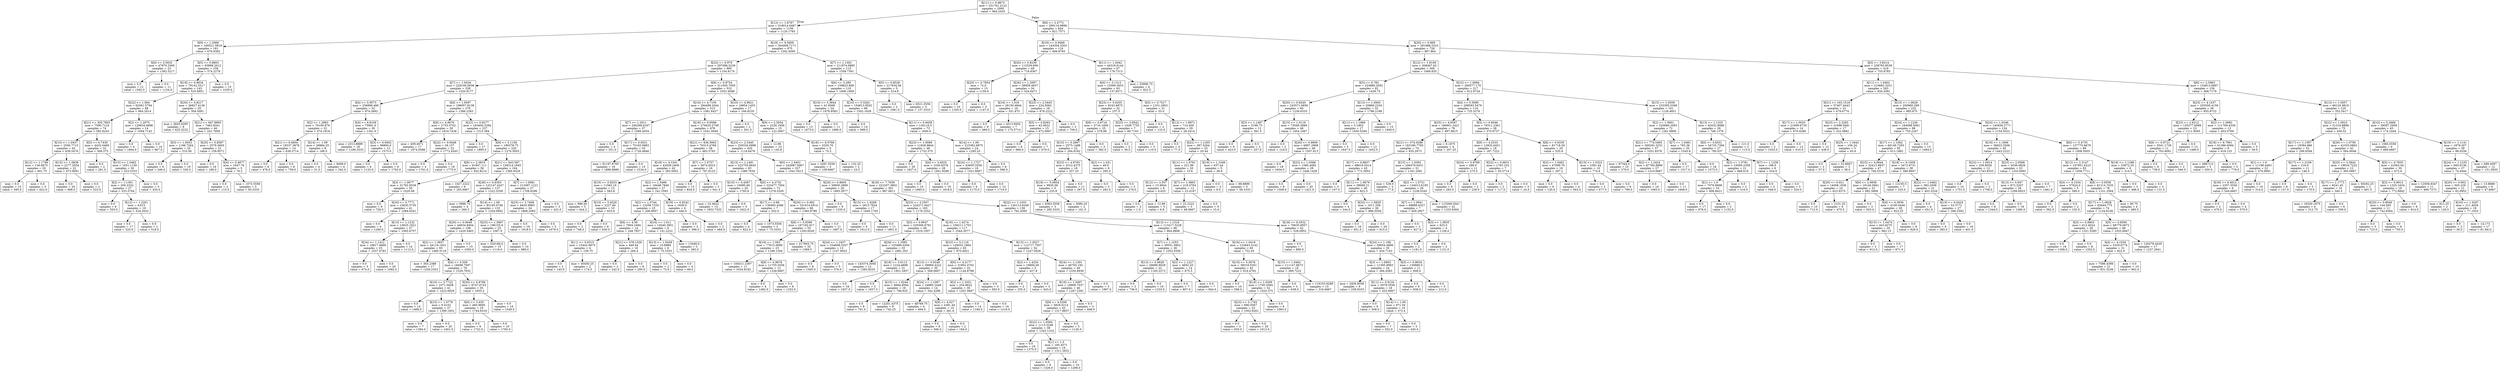 digraph Tree {
node [shape=box] ;
0 [label="X[11] <= 0.9873\nmse = 331761.2122\nsamples = 2000\nvalue = 994.2435"] ;
1 [label="X[12] <= 1.8787\nmse = 318014.0467\nsamples = 1156\nvalue = 1120.1765"] ;
0 -> 1 [labeldistance=2.5, labelangle=45, headlabel="True"] ;
2 [label="X[9] <= 1.3068\nmse = 160521.5819\nsamples = 181\nvalue = 676.9392"] ;
1 -> 2 ;
3 [label="X[0] <= 5.5932\nmse = 47870.3365\nsamples = 23\nvalue = 1382.5217"] ;
2 -> 3 ;
4 [label="mse = 0.0\nsamples = 12\nvalue = 1592.0"] ;
3 -> 4 ;
5 [label="mse = 0.0\nsamples = 11\nvalue = 1154.0"] ;
3 -> 5 ;
6 [label="X[5] <= 0.8803\nmse = 93899.2012\nsamples = 158\nvalue = 574.2278"] ;
2 -> 6 ;
7 [label="X[19] <= 0.9834\nmse = 79142.3317\nsamples = 143\nvalue = 525.8951"] ;
6 -> 7 ;
8 [label="X[22] <= 1.064\nmse = 62061.5794\nsamples = 88\nvalue = 664.2614"] ;
7 -> 8 ;
9 [label="X[21] <= 305.7803\nmse = 7590.7124\nsamples = 74\nvalue = 582.8243"] ;
8 -> 9 ;
10 [label="X[15] <= 1.0437\nmse = 2556.7715\nsamples = 42\nvalue = 639.5476"] ;
9 -> 10 ;
11 [label="X[12] <= 1.1796\nmse = 136.6875\nsamples = 20\nvalue = 601.75"] ;
10 -> 11 ;
12 [label="mse = 0.0\nsamples = 15\nvalue = 595.0"] ;
11 -> 12 ;
13 [label="mse = 0.0\nsamples = 5\nvalue = 622.0"] ;
11 -> 13 ;
14 [label="X[15] <= 1.0838\nmse = 2277.3554\nsamples = 22\nvalue = 673.9091"] ;
10 -> 14 ;
15 [label="mse = 0.0\nsamples = 20\nvalue = 689.0"] ;
14 -> 15 ;
16 [label="mse = 0.0\nsamples = 2\nvalue = 523.0"] ;
14 -> 16 ;
17 [label="X[5] <= 0.7439\nmse = 4432.0469\nsamples = 32\nvalue = 508.375"] ;
9 -> 17 ;
18 [label="mse = 0.0\nsamples = 2\nvalue = 281.0"] ;
17 -> 18 ;
19 [label="X[15] <= 1.0482\nmse = 1051.1156\nsamples = 30\nvalue = 523.5333"] ;
17 -> 19 ;
20 [label="X[2] <= 1.1361\nmse = 200.2332\nsamples = 27\nvalue = 533.3704"] ;
19 -> 20 ;
21 [label="mse = 0.0\nsamples = 8\nvalue = 555.0"] ;
20 -> 21 ;
22 [label="X[12] <= 1.2261\nmse = 4.615\nsamples = 19\nvalue = 524.2632"] ;
20 -> 22 ;
23 [label="mse = 0.0\nsamples = 17\nvalue = 525.0"] ;
22 -> 23 ;
24 [label="mse = 0.0\nsamples = 2\nvalue = 518.0"] ;
22 -> 24 ;
25 [label="mse = 0.0\nsamples = 3\nvalue = 435.0"] ;
19 -> 25 ;
26 [label="X[2] <= 1.2075\nmse = 129634.4898\nsamples = 14\nvalue = 1094.7143"] ;
8 -> 26 ;
27 [label="mse = 0.0\nsamples = 4\nvalue = 1664.0"] ;
26 -> 27 ;
28 [label="mse = 0.0\nsamples = 10\nvalue = 867.0"] ;
26 -> 28 ;
29 [label="X[20] <= 0.8217\nmse = 26827.4136\nsamples = 55\nvalue = 304.5091"] ;
7 -> 29 ;
30 [label="mse = 2820.8395\nsamples = 9\nvalue = 625.2222"] ;
29 -> 30 ;
31 [label="X[21] <= 647.8895\nmse = 7462.8341\nsamples = 46\nvalue = 241.7609"] ;
29 -> 31 ;
32 [label="X[3] <= 1.0053\nmse = 1196.7264\nsamples = 25\nvalue = 310.56"] ;
31 -> 32 ;
33 [label="mse = 0.0\nsamples = 6\nvalue = 249.0"] ;
32 -> 33 ;
34 [label="mse = 0.0\nsamples = 19\nvalue = 330.0"] ;
32 -> 34 ;
35 [label="X[20] <= 0.8587\nmse = 2579.3605\nsamples = 21\nvalue = 159.8571"] ;
31 -> 35 ;
36 [label="mse = 0.0\nsamples = 16\nvalue = 186.0"] ;
35 -> 36 ;
37 [label="X[4] <= 5.4877\nmse = 1647.76\nsamples = 5\nvalue = 76.2"] ;
35 -> 37 ;
38 [label="mse = 0.0\nsamples = 2\nvalue = 115.0"] ;
37 -> 38 ;
39 [label="mse = 1073.5556\nsamples = 3\nvalue = 50.3333"] ;
37 -> 39 ;
40 [label="mse = 0.0\nsamples = 15\nvalue = 1035.0"] ;
6 -> 40 ;
41 [label="X[18] <= 9.5609\nmse = 304009.7171\nsamples = 975\nvalue = 1202.4595"] ;
1 -> 41 ;
42 [label="X[22] <= 0.979\nmse = 297086.5236\nsamples = 860\nvalue = 1154.8174"] ;
41 -> 42 ;
43 [label="X[7] <= 1.0434\nmse = 229100.0938\nsamples = 328\nvalue = 1320.9177"] ;
42 -> 43 ;
44 [label="X[4] <= 5.9573\nmse = 256896.466\nsamples = 52\nvalue = 974.2692"] ;
43 -> 44 ;
45 [label="X[2] <= 1.2883\nmse = 70100.876\nsamples = 22\nvalue = 474.1818"] ;
44 -> 45 ;
46 [label="X[21] <= 8.4604\nmse = 19337.3878\nsamples = 14\nvalue = 638.5714"] ;
45 -> 46 ;
47 [label="mse = 0.0\nsamples = 6\nvalue = 478.0"] ;
46 -> 47 ;
48 [label="mse = 0.0\nsamples = 8\nvalue = 759.0"] ;
46 -> 48 ;
49 [label="X[14] <= 1.09\nmse = 28884.25\nsamples = 8\nvalue = 186.5"] ;
45 -> 49 ;
50 [label="mse = 0.0\nsamples = 4\nvalue = 31.0"] ;
49 -> 50 ;
51 [label="mse = 9408.0\nsamples = 4\nvalue = 342.0"] ;
49 -> 51 ;
52 [label="X[4] <= 6.8106\nmse = 75991.0\nsamples = 30\nvalue = 1341.0"] ;
44 -> 52 ;
53 [label="mse = 2313.8889\nsamples = 18\nvalue = 1186.3333"] ;
52 -> 53 ;
54 [label="X[3] <= 0.9402\nmse = 96800.0\nsamples = 12\nvalue = 1573.0"] ;
52 -> 54 ;
55 [label="mse = 0.0\nsamples = 4\nvalue = 1133.0"] ;
54 -> 55 ;
56 [label="mse = 0.0\nsamples = 8\nvalue = 1793.0"] ;
54 -> 56 ;
57 [label="X[6] <= 1.9597\nmse = 196957.8138\nsamples = 276\nvalue = 1386.2283"] ;
43 -> 57 ;
58 [label="X[9] <= 4.9676\nmse = 2733.3702\nsamples = 39\nvalue = 1816.7436"] ;
57 -> 58 ;
59 [label="mse = 409.4671\nsamples = 17\nvalue = 1874.0588"] ;
58 -> 59 ;
60 [label="X[22] <= 0.9448\nmse = 29.157\nsamples = 22\nvalue = 1772.4545"] ;
58 -> 60 ;
61 [label="mse = 0.0\nsamples = 4\nvalue = 1761.0"] ;
60 -> 61 ;
62 [label="mse = 0.0\nsamples = 18\nvalue = 1775.0"] ;
60 -> 62 ;
63 [label="X[22] <= 0.9277\nmse = 193400.3294\nsamples = 237\nvalue = 1315.384"] ;
57 -> 63 ;
64 [label="mse = 0.0\nsamples = 17\nvalue = 1895.0"] ;
63 -> 64 ;
65 [label="X[9] <= 3.1158\nmse = 180378.75\nsamples = 220\nvalue = 1270.5955"] ;
63 -> 65 ;
66 [label="X[9] <= 2.3819\nmse = 91947.111\nsamples = 56\nvalue = 932.8214"] ;
65 -> 66 ;
67 [label="X[3] <= 1.0677\nmse = 31792.9536\nsamples = 50\nvalue = 1020.08"] ;
66 -> 67 ;
68 [label="mse = 0.0\nsamples = 9\nvalue = 726.0"] ;
67 -> 68 ;
69 [label="X[20] <= 0.7771\nmse = 15620.5735\nsamples = 41\nvalue = 1084.6341"] ;
67 -> 69 ;
70 [label="mse = 0.0\nsamples = 4\nvalue = 1260.0"] ;
69 -> 70 ;
71 [label="X[13] <= 1.1232\nmse = 13625.1921\nsamples = 37\nvalue = 1065.6757"] ;
69 -> 71 ;
72 [label="X[24] <= 1.1412\nmse = 19817.4669\nsamples = 23\nvalue = 1037.4783"] ;
71 -> 72 ;
73 [label="mse = 0.0\nsamples = 3\nvalue = 674.0"] ;
72 -> 73 ;
74 [label="mse = 0.0\nsamples = 20\nvalue = 1092.0"] ;
72 -> 74 ;
75 [label="mse = 0.0\nsamples = 14\nvalue = 1112.0"] ;
71 -> 75 ;
76 [label="mse = 1027.2222\nsamples = 6\nvalue = 205.6667"] ;
66 -> 76 ;
77 [label="X[21] <= 843.587\nmse = 158314.1845\nsamples = 164\nvalue = 1385.9329"] ;
65 -> 77 ;
78 [label="X[26] <= 0.9303\nmse = 123147.4347\nsamples = 137\nvalue = 1322.3358"] ;
77 -> 78 ;
79 [label="mse = 3996.75\nsamples = 4\nvalue = 266.5"] ;
78 -> 79 ;
80 [label="X[14] <= 1.09\nmse = 92195.0746\nsamples = 133\nvalue = 1354.0902"] ;
78 -> 80 ;
81 [label="X[20] <= 0.9049\nmse = 44634.8404\nsamples = 108\nvalue = 1420.5463"] ;
80 -> 81 ;
82 [label="X[2] <= 1.3937\nmse = 26116.1931\nsamples = 93\nvalue = 1480.3118"] ;
81 -> 82 ;
83 [label="mse = 363.2388\nsamples = 17\nvalue = 1259.2353"] ;
82 -> 83 ;
84 [label="X[4] <= 5.559\nmse = 18498.7597\nsamples = 76\nvalue = 1529.7632"] ;
82 -> 84 ;
85 [label="X[10] <= 5.7722\nmse = 1071.0458\nsamples = 41\nvalue = 1422.6829"] ;
84 -> 85 ;
86 [label="mse = 0.0\nsamples = 14\nvalue = 1468.0"] ;
85 -> 86 ;
87 [label="X[15] <= 1.0778\nmse = 9.4102\nsamples = 27\nvalue = 1399.1852"] ;
85 -> 87 ;
88 [label="mse = 0.0\nsamples = 7\nvalue = 1394.0"] ;
87 -> 88 ;
89 [label="mse = 0.0\nsamples = 20\nvalue = 1401.0"] ;
87 -> 89 ;
90 [label="X[20] <= 0.8786\nmse = 9747.8743\nsamples = 35\nvalue = 1655.2"] ;
84 -> 90 ;
91 [label="X[0] <= 3.635\nmse = 460.9695\nsamples = 19\nvalue = 1744.6316"] ;
90 -> 91 ;
92 [label="mse = 0.0\nsamples = 9\nvalue = 1722.0"] ;
91 -> 92 ;
93 [label="mse = 0.0\nsamples = 10\nvalue = 1765.0"] ;
91 -> 93 ;
94 [label="mse = 0.0\nsamples = 16\nvalue = 1549.0"] ;
90 -> 94 ;
95 [label="mse = 0.0\nsamples = 15\nvalue = 1050.0"] ;
81 -> 95 ;
96 [label="X[23] <= 1.5697\nmse = 196155.6\nsamples = 25\nvalue = 1067.0"] ;
80 -> 96 ;
97 [label="mse = 320166.0\nsamples = 15\nvalue = 1119.0"] ;
96 -> 97 ;
98 [label="mse = 0.0\nsamples = 10\nvalue = 989.0"] ;
96 -> 98 ;
99 [label="X[7] <= 1.0981\nmse = 212097.1221\nsamples = 27\nvalue = 1708.6296"] ;
77 -> 99 ;
100 [label="X[25] <= 3.7408\nmse = 9420.9983\nsamples = 24\nvalue = 1868.2083"] ;
99 -> 100 ;
101 [label="mse = 0.0\nsamples = 19\nvalue = 1918.0"] ;
100 -> 101 ;
102 [label="mse = 0.0\nsamples = 5\nvalue = 1679.0"] ;
100 -> 102 ;
103 [label="mse = 0.0\nsamples = 3\nvalue = 432.0"] ;
99 -> 103 ;
104 [label="X[8] <= 0.9754\nmse = 311505.7005\nsamples = 532\nvalue = 1052.4098"] ;
42 -> 104 ;
105 [label="X[10] <= 4.7105\nmse = 294489.2044\nsamples = 515\nvalue = 1081.6427"] ;
104 -> 105 ;
106 [label="X[7] <= 1.2011\nmse = 200269.9167\nsamples = 37\nvalue = 1599.4054"] ;
105 -> 106 ;
107 [label="mse = 0.0\nsamples = 4\nvalue = 551.0"] ;
106 -> 107 ;
108 [label="X[17] <= 0.9321\nmse = 75165.0983\nsamples = 33\nvalue = 1726.4848"] ;
106 -> 108 ;
109 [label="mse = 81197.8765\nsamples = 18\nvalue = 1886.8889"] ;
108 -> 109 ;
110 [label="mse = 0.0\nsamples = 15\nvalue = 1534.0"] ;
108 -> 110 ;
111 [label="X[19] <= 0.9589\nmse = 279425.2709\nsamples = 478\nvalue = 1041.5649"] ;
105 -> 111 ;
112 [label="X[21] <= 836.5663\nmse = 70315.4768\nsamples = 58\nvalue = 483.3793"] ;
111 -> 112 ;
113 [label="X[18] <= 4.1541\nmse = 42928.2409\nsamples = 42\nvalue = 363.5952"] ;
112 -> 113 ;
114 [label="X[19] <= 0.9253\nmse = 11562.16\nsamples = 15\nvalue = 583.8"] ;
113 -> 114 ;
115 [label="mse = 998.56\nsamples = 5\nvalue = 444.2"] ;
114 -> 115 ;
116 [label="X[10] <= 5.4526\nmse = 2227.84\nsamples = 10\nvalue = 653.6"] ;
114 -> 116 ;
117 [label="mse = 0.0\nsamples = 2\nvalue = 748.0"] ;
116 -> 117 ;
118 [label="mse = 0.0\nsamples = 8\nvalue = 630.0"] ;
116 -> 118 ;
119 [label="X[2] <= 1.5466\nmse = 18448.7846\nsamples = 27\nvalue = 241.2593"] ;
113 -> 119 ;
120 [label="X[2] <= 1.3744\nmse = 13256.7335\nsamples = 23\nvalue = 206.6957"] ;
119 -> 120 ;
121 [label="X[6] <= 4.58\nmse = 7904.1684\nsamples = 14\nvalue = 248.7857"] ;
120 -> 121 ;
122 [label="X[11] <= 0.9315\nmse = 15442.6875\nsamples = 4\nvalue = 159.75"] ;
121 -> 122 ;
123 [label="mse = 0.0\nsamples = 2\nvalue = 145.0"] ;
122 -> 123 ;
124 [label="mse = 30450.25\nsamples = 2\nvalue = 174.5"] ;
122 -> 124 ;
125 [label="X[21] <= 478.1026\nmse = 449.44\nsamples = 10\nvalue = 284.4"] ;
121 -> 125 ;
126 [label="mse = 0.0\nsamples = 2\nvalue = 242.0"] ;
125 -> 126 ;
127 [label="mse = 0.0\nsamples = 8\nvalue = 295.0"] ;
125 -> 127 ;
128 [label="X[16] <= 1.011\nmse = 14540.3951\nsamples = 9\nvalue = 141.2222"] ;
120 -> 128 ;
129 [label="X[13] <= 1.0458\nmse = 10.8889\nsamples = 6\nvalue = 70.3333"] ;
128 -> 129 ;
130 [label="mse = 0.0\nsamples = 2\nvalue = 75.0"] ;
129 -> 130 ;
131 [label="mse = 0.0\nsamples = 4\nvalue = 68.0"] ;
129 -> 131 ;
132 [label="mse = 13448.0\nsamples = 3\nvalue = 283.0"] ;
128 -> 132 ;
133 [label="X[19] <= 0.9242\nmse = 1936.0\nsamples = 4\nvalue = 440.0"] ;
119 -> 133 ;
134 [label="mse = 0.0\nsamples = 2\nvalue = 396.0"] ;
133 -> 134 ;
135 [label="mse = 0.0\nsamples = 2\nvalue = 484.0"] ;
133 -> 135 ;
136 [label="X[7] <= 1.0757\nmse = 5674.6523\nsamples = 16\nvalue = 797.8125"] ;
112 -> 136 ;
137 [label="mse = 0.0\nsamples = 13\nvalue = 834.0"] ;
136 -> 137 ;
138 [label="mse = 0.0\nsamples = 3\nvalue = 641.0"] ;
136 -> 138 ;
139 [label="X[23] <= 2.5445\nmse = 259334.0996\nsamples = 420\nvalue = 1118.6476"] ;
111 -> 139 ;
140 [label="X[13] <= 1.1491\nmse = 222755.6645\nsamples = 93\nvalue = 1389.7634"] ;
139 -> 140 ;
141 [label="X[10] <= 5.4587\nmse = 10085.66\nsamples = 20\nvalue = 1795.8"] ;
140 -> 141 ;
142 [label="mse = 22.4622\nsamples = 15\nvalue = 1853.7333"] ;
141 -> 142 ;
143 [label="mse = 0.0\nsamples = 5\nvalue = 1622.0"] ;
141 -> 143 ;
144 [label="X[0] <= 4.3732\nmse = 223477.7564\nsamples = 73\nvalue = 1278.5205"] ;
140 -> 144 ;
145 [label="X[17] <= 0.88\nmse = 136993.4286\nsamples = 7\nvalue = 502.0"] ;
144 -> 145 ;
146 [label="mse = 0.0\nsamples = 4\nvalue = 822.0"] ;
145 -> 146 ;
147 [label="mse = 1073.5556\nsamples = 3\nvalue = 75.3333"] ;
145 -> 147 ;
148 [label="X[20] <= 0.992\nmse = 161914.5914\nsamples = 66\nvalue = 1360.8788"] ;
144 -> 148 ;
149 [label="X[6] <= 5.0598\nmse = 167182.917\nsamples = 55\nvalue = 1293.6545"] ;
148 -> 149 ;
150 [label="X[19] <= 1.063\nmse = 77615.0699\nsamples = 23\nvalue = 1188.1304"] ;
149 -> 150 ;
151 [label="mse = 104411.2397\nsamples = 11\nvalue = 1034.8182"] ;
150 -> 151 ;
152 [label="X[8] <= 0.9678\nmse = 11755.5556\nsamples = 12\nvalue = 1328.6667"] ;
150 -> 152 ;
153 [label="mse = 0.0\nsamples = 4\nvalue = 1482.0"] ;
152 -> 153 ;
154 [label="mse = 0.0\nsamples = 8\nvalue = 1252.0"] ;
152 -> 154 ;
155 [label="mse = 217803.75\nsamples = 32\nvalue = 1369.5"] ;
149 -> 155 ;
156 [label="mse = 0.0\nsamples = 11\nvalue = 1697.0"] ;
148 -> 156 ;
157 [label="X[0] <= 1.0401\nmse = 242887.0067\nsamples = 327\nvalue = 1041.5413"] ;
139 -> 157 ;
158 [label="X[20] <= 0.8605\nmse = 59600.2899\nsamples = 26\nvalue = 1665.3077"] ;
157 -> 158 ;
159 [label="mse = 0.0\nsamples = 9\nvalue = 1335.0"] ;
158 -> 159 ;
160 [label="X[15] <= 1.0268\nmse = 2813.7924\nsamples = 17\nvalue = 1840.1765"] ;
158 -> 160 ;
161 [label="mse = 0.0\nsamples = 6\nvalue = 1912.0"] ;
160 -> 161 ;
162 [label="mse = 0.0\nsamples = 11\nvalue = 1801.0"] ;
160 -> 162 ;
163 [label="X[18] <= 7.7639\nmse = 222207.3802\nsamples = 301\nvalue = 987.6611"] ;
157 -> 163 ;
164 [label="X[23] <= 3.2507\nmse = 224271.6427\nsamples = 163\nvalue = 1178.3252"] ;
163 -> 164 ;
165 [label="X[3] <= 0.9047\nmse = 235506.6791\nsamples = 46\nvalue = 1519.1957"] ;
164 -> 165 ;
166 [label="X[24] <= 1.1637\nmse = 334608.5207\nsamples = 13\nvalue = 1107.6923"] ;
165 -> 166 ;
167 [label="mse = 0.0\nsamples = 8\nvalue = 1565.0"] ;
166 -> 167 ;
168 [label="mse = 0.0\nsamples = 5\nvalue = 376.0"] ;
166 -> 168 ;
169 [label="X[26] <= 1.1995\nmse = 103480.0294\nsamples = 33\nvalue = 1681.303"] ;
165 -> 169 ;
170 [label="mse = 143374.3056\nsamples = 12\nvalue = 1383.8333"] ;
169 -> 170 ;
171 [label="X[18] <= 3.6113\nmse = 1224.4898\nsamples = 21\nvalue = 1851.2857"] ;
169 -> 171 ;
172 [label="mse = 0.0\nsamples = 18\nvalue = 1837.0"] ;
171 -> 172 ;
173 [label="mse = 0.0\nsamples = 3\nvalue = 1937.0"] ;
171 -> 173 ;
174 [label="X[16] <= 1.0274\nmse = 156211.1703\nsamples = 117\nvalue = 1044.3077"] ;
164 -> 174 ;
175 [label="X[23] <= 5.1116\nmse = 128032.1864\nsamples = 63\nvalue = 870.4921"] ;
174 -> 175 ;
176 [label="X[13] <= 0.9248\nmse = 59969.4222\nsamples = 30\nvalue = 568.6667"] ;
175 -> 176 ;
177 [label="X[15] <= 1.0244\nmse = 6694.8594\nsamples = 16\nvalue = 766.625"] ;
176 -> 177 ;
178 [label="mse = 0.0\nsamples = 8\nvalue = 791.0"] ;
177 -> 178 ;
179 [label="mse = 12201.4375\nsamples = 8\nvalue = 742.25"] ;
177 -> 179 ;
180 [label="X[24] <= 1.1087\nmse = 24885.2449\nsamples = 14\nvalue = 342.4286"] ;
176 -> 180 ;
181 [label="mse = 48768.75\nsamples = 4\nvalue = 494.5"] ;
180 -> 181 ;
182 [label="X[9] <= 4.027\nmse = 2381.44\nsamples = 10\nvalue = 281.6"] ;
180 -> 182 ;
183 [label="mse = 0.0\nsamples = 8\nvalue = 306.0"] ;
182 -> 183 ;
184 [label="mse = 0.0\nsamples = 2\nvalue = 184.0"] ;
182 -> 184 ;
185 [label="X[6] <= 4.3177\nmse = 31802.4702\nsamples = 33\nvalue = 1144.8788"] ;
175 -> 185 ;
186 [label="X[2] <= 1.3351\nmse = 254.8622\nsamples = 30\nvalue = 1201.0667"] ;
185 -> 186 ;
187 [label="mse = 0.0\nsamples = 14\nvalue = 1184.0"] ;
186 -> 187 ;
188 [label="mse = 0.0\nsamples = 16\nvalue = 1216.0"] ;
186 -> 188 ;
189 [label="mse = 0.0\nsamples = 3\nvalue = 583.0"] ;
185 -> 189 ;
190 [label="X[13] <= 1.0527\nmse = 112717.7507\nsamples = 54\nvalue = 1247.0926"] ;
174 -> 190 ;
191 [label="X[2] <= 1.4254\nmse = 19906.56\nsamples = 5\nvalue = 427.8"] ;
190 -> 191 ;
192 [label="mse = 0.0\nsamples = 2\nvalue = 255.0"] ;
191 -> 192 ;
193 [label="mse = 0.0\nsamples = 3\nvalue = 543.0"] ;
191 -> 193 ;
194 [label="X[24] <= 1.1391\nmse = 46705.192\nsamples = 49\nvalue = 1330.6939"] ;
190 -> 194 ;
195 [label="X[16] <= 1.0497\nmse = 18908.7037\nsamples = 46\nvalue = 1287.2391"] ;
194 -> 195 ;
196 [label="X[9] <= 4.5306\nmse = 5828.5214\nsamples = 43\nvalue = 1317.8837"] ;
195 -> 196 ;
197 [label="X[22] <= 1.0584\nmse = 1113.3248\nsamples = 38\nvalue = 1343.1316"] ;
196 -> 197 ;
198 [label="mse = 0.0\nsamples = 19\nvalue = 1375.0"] ;
197 -> 198 ;
199 [label="X[1] <= 1.0\nmse = 195.4571\nsamples = 19\nvalue = 1311.2632"] ;
197 -> 199 ;
200 [label="mse = 0.0\nsamples = 9\nvalue = 1326.0"] ;
199 -> 200 ;
201 [label="mse = 0.0\nsamples = 10\nvalue = 1298.0"] ;
199 -> 201 ;
202 [label="mse = 0.0\nsamples = 5\nvalue = 1126.0"] ;
196 -> 202 ;
203 [label="mse = 0.0\nsamples = 3\nvalue = 848.0"] ;
195 -> 203 ;
204 [label="mse = 0.0\nsamples = 3\nvalue = 1997.0"] ;
194 -> 204 ;
205 [label="X[22] <= 1.1033\nmse = 126113.6249\nsamples = 138\nvalue = 762.4565"] ;
163 -> 205 ;
206 [label="X[13] <= 1.1519\nmse = 113217.3228\nsamples = 96\nvalue = 864.9896"] ;
205 -> 206 ;
207 [label="X[7] <= 1.1053\nmse = 39551.0802\nsamples = 36\nvalue = 1052.5556"] ;
206 -> 207 ;
208 [label="X[13] <= 0.9828\nmse = 29089.9029\nsamples = 22\nvalue = 1165.2273"] ;
207 -> 208 ;
209 [label="mse = 0.0\nsamples = 3\nvalue = 736.0"] ;
208 -> 209 ;
210 [label="mse = 0.0\nsamples = 19\nvalue = 1233.0"] ;
208 -> 210 ;
211 [label="X[3] <= 1.1227\nmse = 4692.25\nsamples = 14\nvalue = 875.5"] ;
207 -> 211 ;
212 [label="mse = 0.0\nsamples = 7\nvalue = 807.0"] ;
211 -> 212 ;
213 [label="mse = 0.0\nsamples = 7\nvalue = 944.0"] ;
211 -> 213 ;
214 [label="X[16] <= 1.0419\nmse = 123643.3142\nsamples = 60\nvalue = 752.45"] ;
206 -> 214 ;
215 [label="X[10] <= 5.0076\nmse = 39316.5351\nsamples = 42\nvalue = 916.4762"] ;
214 -> 215 ;
216 [label="mse = 0.0\nsamples = 10\nvalue = 568.0"] ;
215 -> 216 ;
217 [label="X[16] <= 1.0306\nmse = 1795.3594\nsamples = 32\nvalue = 1025.375"] ;
215 -> 217 ;
218 [label="X[23] <= 3.1762\nmse = 690.0567\nsamples = 23\nvalue = 1002.8261"] ;
217 -> 218 ;
219 [label="mse = 0.0\nsamples = 3\nvalue = 935.0"] ;
218 -> 219 ;
220 [label="mse = 0.0\nsamples = 20\nvalue = 1013.0"] ;
218 -> 220 ;
221 [label="mse = 0.0\nsamples = 9\nvalue = 1083.0"] ;
217 -> 221 ;
222 [label="X[15] <= 1.0462\nmse = 111147.8673\nsamples = 18\nvalue = 369.7222"] ;
214 -> 222 ;
223 [label="mse = 0.0\nsamples = 3\nvalue = 638.0"] ;
222 -> 223 ;
224 [label="mse = 116103.9289\nsamples = 15\nvalue = 316.0667"] ;
222 -> 224 ;
225 [label="X[18] <= 8.3532\nmse = 76635.8957\nsamples = 42\nvalue = 528.0952"] ;
205 -> 225 ;
226 [label="mse = 0.0\nsamples = 7\nvalue = 895.0"] ;
225 -> 226 ;
227 [label="X[24] <= 1.168\nmse = 59654.4898\nsamples = 35\nvalue = 454.7143"] ;
225 -> 227 ;
228 [label="X[3] <= 1.0893\nmse = 11395.9983\nsamples = 24\nvalue = 384.4583"] ;
227 -> 228 ;
229 [label="mse = 2456.8056\nsamples = 6\nvalue = 239.8333"] ;
228 -> 229 ;
230 [label="X[11] <= 0.9134\nmse = 5079.5556\nsamples = 18\nvalue = 432.6667"] ;
228 -> 230 ;
231 [label="mse = 0.0\nsamples = 8\nvalue = 508.0"] ;
230 -> 231 ;
232 [label="X[14] <= 1.09\nmse = 971.04\nsamples = 10\nvalue = 372.4"] ;
230 -> 232 ;
233 [label="mse = 0.0\nsamples = 7\nvalue = 352.0"] ;
232 -> 233 ;
234 [label="mse = 0.0\nsamples = 3\nvalue = 420.0"] ;
232 -> 234 ;
235 [label="X[5] <= 0.9634\nmse = 130680.0\nsamples = 11\nvalue = 608.0"] ;
227 -> 235 ;
236 [label="mse = 0.0\nsamples = 6\nvalue = 938.0"] ;
235 -> 236 ;
237 [label="mse = 0.0\nsamples = 5\nvalue = 212.0"] ;
235 -> 237 ;
238 [label="X[10] <= 4.9621\nmse = 16854.1453\nsamples = 17\nvalue = 166.8235"] ;
104 -> 238 ;
239 [label="mse = 0.0\nsamples = 2\nvalue = 501.0"] ;
238 -> 239 ;
240 [label="X[9] <= 2.5934\nmse = 2226.1956\nsamples = 15\nvalue = 122.2667"] ;
238 -> 240 ;
241 [label="mse = 12.96\nsamples = 10\nvalue = 145.8"] ;
240 -> 241 ;
242 [label="X[18] <= 8.0768\nmse = 3329.76\nsamples = 5\nvalue = 75.2"] ;
240 -> 242 ;
243 [label="mse = 2491.5556\nsamples = 3\nvalue = 109.6667"] ;
242 -> 243 ;
244 [label="mse = 132.25\nsamples = 2\nvalue = 23.5"] ;
242 -> 244 ;
245 [label="X[7] <= 1.1302\nmse = 211874.0885\nsamples = 115\nvalue = 1558.7391"] ;
41 -> 245 ;
246 [label="X[6] <= 3.289\nmse = 159823.809\nsamples = 110\nvalue = 1606.1909"] ;
245 -> 246 ;
247 [label="X[10] <= 5.3644\nmse = 41.9566\nsamples = 24\nvalue = 1978.9583"] ;
246 -> 247 ;
248 [label="mse = 0.0\nsamples = 13\nvalue = 1973.0"] ;
247 -> 248 ;
249 [label="mse = 0.0\nsamples = 11\nvalue = 1986.0"] ;
247 -> 249 ;
250 [label="X[10] <= 5.3262\nmse = 154813.9502\nsamples = 86\nvalue = 1502.1628"] ;
246 -> 250 ;
251 [label="mse = 0.0\nsamples = 14\nvalue = 999.0"] ;
250 -> 251 ;
252 [label="X[11] <= 0.9459\nmse = 126116.5\nsamples = 72\nvalue = 1600.0"] ;
250 -> 252 ;
253 [label="X[23] <= 1.9089\nmse = 11828.9844\nsamples = 48\nvalue = 1752.375"] ;
252 -> 253 ;
254 [label="mse = 0.0\nsamples = 20\nvalue = 1627.0"] ;
253 -> 254 ;
255 [label="X[4] <= 3.4025\nmse = 1030.6378\nsamples = 28\nvalue = 1841.9286"] ;
253 -> 255 ;
256 [label="mse = 0.0\nsamples = 10\nvalue = 1885.0"] ;
255 -> 256 ;
257 [label="mse = 0.0\nsamples = 18\nvalue = 1818.0"] ;
255 -> 257 ;
258 [label="X[14] <= 1.09\nmse = 215382.6875\nsamples = 24\nvalue = 1295.25"] ;
252 -> 258 ;
259 [label="X[24] <= 1.1727\nmse = 63605.5556\nsamples = 18\nvalue = 1531.6667"] ;
258 -> 259 ;
260 [label="mse = 0.0\nsamples = 6\nvalue = 1175.0"] ;
259 -> 260 ;
261 [label="mse = 0.0\nsamples = 12\nvalue = 1710.0"] ;
259 -> 261 ;
262 [label="mse = 0.0\nsamples = 6\nvalue = 586.0"] ;
258 -> 262 ;
263 [label="X[5] <= 0.8528\nmse = 217634.56\nsamples = 5\nvalue = 514.8"] ;
245 -> 263 ;
264 [label="mse = 0.0\nsamples = 2\nvalue = 1081.0"] ;
263 -> 264 ;
265 [label="mse = 6521.5556\nsamples = 3\nvalue = 137.3333"] ;
263 -> 265 ;
266 [label="X[6] <= 2.4772\nmse = 299116.9896\nsamples = 844\nvalue = 821.7571"] ;
0 -> 266 [labeldistance=2.5, labelangle=-45, headlabel="False"] ;
267 [label="X[19] <= 0.9489\nmse = 144304.3303\nsamples = 116\nvalue = 406.8793"] ;
266 -> 267 ;
268 [label="X[20] <= 0.8239\nmse = 112529.606\nsamples = 49\nvalue = 718.8367"] ;
267 -> 268 ;
269 [label="X[20] <= 0.7854\nmse = 72.0\nsamples = 15\nvalue = 1159.0"] ;
268 -> 269 ;
270 [label="mse = 0.0\nsamples = 10\nvalue = 1165.0"] ;
269 -> 270 ;
271 [label="mse = 0.0\nsamples = 5\nvalue = 1147.0"] ;
269 -> 271 ;
272 [label="X[26] <= 1.2097\nmse = 38958.4637\nsamples = 34\nvalue = 524.6471"] ;
268 -> 272 ;
273 [label="X[16] <= 1.016\nmse = 26150.4844\nsamples = 16\nvalue = 351.875"] ;
272 -> 273 ;
274 [label="mse = 0.0\nsamples = 9\nvalue = 489.0"] ;
273 -> 274 ;
275 [label="mse = 4513.9592\nsamples = 7\nvalue = 175.5714"] ;
273 -> 275 ;
276 [label="X[23] <= 2.5445\nmse = 224.5062\nsamples = 18\nvalue = 678.2222"] ;
272 -> 276 ;
277 [label="X[5] <= 0.8263\nmse = 42.0622\nsamples = 15\nvalue = 672.0667"] ;
276 -> 277 ;
278 [label="mse = 0.0\nsamples = 8\nvalue = 666.0"] ;
277 -> 278 ;
279 [label="mse = 0.0\nsamples = 7\nvalue = 679.0"] ;
277 -> 279 ;
280 [label="mse = 0.0\nsamples = 3\nvalue = 709.0"] ;
276 -> 280 ;
281 [label="X[11] <= 1.2042\nmse = 44318.6144\nsamples = 67\nvalue = 178.7313"] ;
267 -> 281 ;
282 [label="X[0] <= 3.1313\nmse = 15599.2653\nsamples = 63\nvalue = 137.8571"] ;
281 -> 282 ;
283 [label="X[23] <= 5.6255\nmse = 9243.6875\nsamples = 32\nvalue = 237.5"] ;
282 -> 283 ;
284 [label="X[8] <= 0.9716\nmse = 3716.1856\nsamples = 25\nvalue = 278.88"] ;
283 -> 284 ;
285 [label="X[10] <= 5.2897\nmse = 2575.1488\nsamples = 22\nvalue = 264.8182"] ;
284 -> 285 ;
286 [label="X[23] <= 4.9793\nmse = 3312.4375\nsamples = 16\nvalue = 257.25"] ;
285 -> 286 ;
287 [label="X[18] <= 5.0854\nmse = 9930.56\nsamples = 5\nvalue = 235.8"] ;
286 -> 287 ;
288 [label="mse = 8363.5556\nsamples = 3\nvalue = 285.3333"] ;
287 -> 288 ;
289 [label="mse = 3080.25\nsamples = 2\nvalue = 161.5"] ;
287 -> 289 ;
290 [label="mse = 0.0\nsamples = 11\nvalue = 267.0"] ;
286 -> 290 ;
291 [label="X[2] <= 1.431\nmse = 49.0\nsamples = 6\nvalue = 285.0"] ;
285 -> 291 ;
292 [label="mse = 0.0\nsamples = 3\nvalue = 292.0"] ;
291 -> 292 ;
293 [label="mse = 0.0\nsamples = 3\nvalue = 278.0"] ;
291 -> 293 ;
294 [label="mse = 0.0\nsamples = 3\nvalue = 382.0"] ;
284 -> 294 ;
295 [label="X[25] <= 3.9542\nmse = 1028.7755\nsamples = 7\nvalue = 89.7143"] ;
283 -> 295 ;
296 [label="mse = 0.0\nsamples = 2\nvalue = 39.0"] ;
295 -> 296 ;
297 [label="mse = 0.0\nsamples = 5\nvalue = 110.0"] ;
295 -> 297 ;
298 [label="X[5] <= 0.7417\nmse = 1331.2903\nsamples = 31\nvalue = 35.0"] ;
282 -> 298 ;
299 [label="mse = 9.0\nsamples = 2\nvalue = 133.0"] ;
298 -> 299 ;
300 [label="X[12] <= 1.9971\nmse = 714.459\nsamples = 29\nvalue = 28.2414"] ;
298 -> 300 ;
301 [label="mse = 0.0\nsamples = 4\nvalue = 77.0"] ;
300 -> 301 ;
302 [label="X[22] <= 1.1205\nmse = 387.5264\nsamples = 25\nvalue = 20.44"] ;
300 -> 302 ;
303 [label="X[11] <= 1.0791\nmse = 221.99\nsamples = 20\nvalue = 15.9"] ;
302 -> 303 ;
304 [label="X[12] <= 3.507\nmse = 15.9844\nsamples = 8\nvalue = 4.625"] ;
303 -> 304 ;
305 [label="mse = 0.0\nsamples = 3\nvalue = 1.0"] ;
304 -> 305 ;
306 [label="mse = 12.96\nsamples = 5\nvalue = 6.8"] ;
304 -> 306 ;
307 [label="X[7] <= 1.0863\nmse = 218.0764\nsamples = 12\nvalue = 23.4167"] ;
303 -> 307 ;
308 [label="mse = 22.2222\nsamples = 3\nvalue = 48.6667"] ;
307 -> 308 ;
309 [label="mse = 0.0\nsamples = 9\nvalue = 15.0"] ;
307 -> 309 ;
310 [label="X[19] <= 1.1049\nmse = 637.44\nsamples = 5\nvalue = 38.6"] ;
302 -> 310 ;
311 [label="mse = 0.0\nsamples = 2\nvalue = 9.0"] ;
310 -> 311 ;
312 [label="mse = 88.8889\nsamples = 3\nvalue = 58.3333"] ;
310 -> 312 ;
313 [label="mse = 55896.75\nsamples = 4\nvalue = 822.5"] ;
281 -> 313 ;
314 [label="X[20] <= 0.869\nmse = 291988.5323\nsamples = 728\nvalue = 887.864"] ;
266 -> 314 ;
315 [label="X[12] <= 1.9109\nmse = 308467.62\nsamples = 309\nvalue = 1066.835"] ;
314 -> 315 ;
316 [label="X[5] <= 0.782\nmse = 233880.2092\nsamples = 92\nvalue = 1429.75"] ;
315 -> 316 ;
317 [label="X[20] <= 0.8245\nmse = 243571.0656\nsamples = 60\nvalue = 1239.6333"] ;
316 -> 317 ;
318 [label="X[3] <= 1.1487\nmse = 5166.75\nsamples = 12\nvalue = 381.5"] ;
317 -> 318 ;
319 [label="mse = 0.0\nsamples = 9\nvalue = 423.0"] ;
318 -> 319 ;
320 [label="mse = 0.0\nsamples = 3\nvalue = 257.0"] ;
318 -> 320 ;
321 [label="X[15] <= 1.0119\nmse = 73049.3889\nsamples = 48\nvalue = 1454.1667"] ;
317 -> 321 ;
322 [label="mse = 0.0\nsamples = 2\nvalue = 218.0"] ;
321 -> 322 ;
323 [label="X[26] <= 0.9609\nmse = 6897.2968\nsamples = 46\nvalue = 1507.913"] ;
321 -> 323 ;
324 [label="mse = 0.0\nsamples = 18\nvalue = 1604.0"] ;
323 -> 324 ;
325 [label="X[22] <= 1.0588\nmse = 1580.4082\nsamples = 28\nvalue = 1446.1429"] ;
323 -> 325 ;
326 [label="mse = 0.0\nsamples = 8\nvalue = 1509.0"] ;
325 -> 326 ;
327 [label="mse = 0.0\nsamples = 20\nvalue = 1421.0"] ;
325 -> 327 ;
328 [label="X[13] <= 1.0945\nmse = 20869.2334\nsamples = 32\nvalue = 1786.2188"] ;
316 -> 328 ;
329 [label="X[11] <= 1.1866\nmse = 5.1903\nsamples = 17\nvalue = 1650.5294"] ;
328 -> 329 ;
330 [label="mse = 0.0\nsamples = 5\nvalue = 1647.0"] ;
329 -> 330 ;
331 [label="mse = 0.0\nsamples = 12\nvalue = 1652.0"] ;
329 -> 331 ;
332 [label="mse = 0.0\nsamples = 15\nvalue = 1940.0"] ;
328 -> 332 ;
333 [label="X[22] <= 1.0994\nmse = 260577.179\nsamples = 217\nvalue = 912.9724"] ;
315 -> 333 ;
334 [label="X[4] <= 5.5089\nmse = 208593.5479\nsamples = 116\nvalue = 725.3276"] ;
333 -> 334 ;
335 [label="X[25] <= 4.6587\nmse = 180601.2421\nsamples = 78\nvalue = 897.9615"] ;
334 -> 335 ;
336 [label="X[21] <= 374.0288\nmse = 163180.7765\nsamples = 74\nvalue = 935.2973"] ;
335 -> 336 ;
337 [label="X[17] <= 0.8657\nmse = 68619.5414\nsamples = 43\nvalue = 772.3953"] ;
336 -> 337 ;
338 [label="mse = 0.0\nsamples = 3\nvalue = 107.0"] ;
337 -> 338 ;
339 [label="X[11] <= 1.0679\nmse = 38069.21\nsamples = 40\nvalue = 822.3"] ;
337 -> 339 ;
340 [label="mse = 0.0\nsamples = 4\nvalue = 244.0"] ;
339 -> 340 ;
341 [label="X[22] <= 1.0829\nmse = 1011.358\nsamples = 36\nvalue = 886.5556"] ;
339 -> 341 ;
342 [label="mse = 0.0\nsamples = 16\nvalue = 851.0"] ;
341 -> 342 ;
343 [label="mse = 0.0\nsamples = 20\nvalue = 915.0"] ;
341 -> 343 ;
344 [label="X[15] <= 1.0392\nmse = 206478.6431\nsamples = 31\nvalue = 1161.2581"] ;
336 -> 344 ;
345 [label="mse = 529.0\nsamples = 2\nvalue = 77.0"] ;
344 -> 345 ;
346 [label="X[2] <= 1.3731\nmse = 134013.6195\nsamples = 29\nvalue = 1236.0345"] ;
344 -> 346 ;
347 [label="X[7] <= 1.0941\nmse = 68889.6327\nsamples = 7\nvalue = 929.2857"] ;
346 -> 347 ;
348 [label="mse = 0.0\nsamples = 3\nvalue = 627.0"] ;
347 -> 348 ;
349 [label="X[3] <= 1.0835\nmse = 625.0\nsamples = 4\nvalue = 1156.0"] ;
347 -> 349 ;
350 [label="mse = 0.0\nsamples = 2\nvalue = 1181.0"] ;
349 -> 350 ;
351 [label="mse = 0.0\nsamples = 2\nvalue = 1131.0"] ;
349 -> 351 ;
352 [label="mse = 115269.5041\nsamples = 22\nvalue = 1333.6364"] ;
346 -> 352 ;
353 [label="mse = 9.1875\nsamples = 4\nvalue = 207.25"] ;
335 -> 353 ;
354 [label="X[5] <= 0.8546\nmse = 79311.2361\nsamples = 38\nvalue = 370.9737"] ;
334 -> 354 ;
355 [label="X[9] <= 4.2533\nmse = 12832.6451\nsamples = 18\nvalue = 187.7222"] ;
354 -> 355 ;
356 [label="X[24] <= 0.9789\nmse = 288.0\nsamples = 11\nvalue = 275.0"] ;
355 -> 356 ;
357 [label="mse = 0.0\nsamples = 9\nvalue = 283.0"] ;
356 -> 357 ;
358 [label="mse = 0.0\nsamples = 2\nvalue = 239.0"] ;
356 -> 358 ;
359 [label="X[22] <= 0.9631\nmse = 1765.102\nsamples = 7\nvalue = 50.5714"] ;
355 -> 359 ;
360 [label="mse = 0.0\nsamples = 2\nvalue = 117.0"] ;
359 -> 360 ;
361 [label="mse = 0.0\nsamples = 5\nvalue = 24.0"] ;
359 -> 361 ;
362 [label="X[8] <= 0.9339\nmse = 81718.29\nsamples = 20\nvalue = 535.9"] ;
354 -> 362 ;
363 [label="X[3] <= 1.0462\nmse = 47099.76\nsamples = 10\nvalue = 297.2"] ;
362 -> 363 ;
364 [label="mse = 0.0\nsamples = 6\nvalue = 120.0"] ;
363 -> 364 ;
365 [label="mse = 0.0\nsamples = 4\nvalue = 563.0"] ;
363 -> 365 ;
366 [label="X[15] <= 1.0322\nmse = 2381.44\nsamples = 10\nvalue = 774.6"] ;
362 -> 366 ;
367 [label="mse = 0.0\nsamples = 2\nvalue = 677.0"] ;
366 -> 367 ;
368 [label="mse = 0.0\nsamples = 8\nvalue = 799.0"] ;
366 -> 368 ;
369 [label="X[15] <= 1.0559\nmse = 233395.5369\nsamples = 101\nvalue = 1128.4851"] ;
333 -> 369 ;
370 [label="X[2] <= 1.3601\nmse = 220680.3563\nsamples = 72\nvalue = 1281.6806"] ;
369 -> 370 ;
371 [label="X[21] <= 774.5465\nmse = 300281.3251\nsamples = 37\nvalue = 1031.8378"] ;
370 -> 371 ;
372 [label="mse = 97344.0\nsamples = 10\nvalue = 279.0"] ;
371 -> 372 ;
373 [label="X[2] <= 1.2424\nmse = 87784.8889\nsamples = 27\nvalue = 1310.6667"] ;
371 -> 373 ;
374 [label="mse = 0.0\nsamples = 16\nvalue = 1065.0"] ;
373 -> 374 ;
375 [label="mse = 0.0\nsamples = 11\nvalue = 1668.0"] ;
373 -> 375 ;
376 [label="X[7] <= 1.0481\nmse = 783.36\nsamples = 35\nvalue = 1545.8"] ;
370 -> 376 ;
377 [label="mse = 0.0\nsamples = 17\nvalue = 1517.0"] ;
376 -> 377 ;
378 [label="mse = 0.0\nsamples = 18\nvalue = 1573.0"] ;
376 -> 378 ;
379 [label="X[13] <= 1.1325\nmse = 62032.8086\nsamples = 29\nvalue = 748.1379"] ;
369 -> 379 ;
380 [label="X[0] <= 3.6531\nmse = 34725.7394\nsamples = 27\nvalue = 795.037"] ;
379 -> 380 ;
381 [label="X[2] <= 1.5781\nmse = 19560.2358\nsamples = 21\nvalue = 869.619"] ;
380 -> 381 ;
382 [label="X[1] <= 1.0\nmse = 7070.8698\nsamples = 19\nvalue = 906.8421"] ;
381 -> 382 ;
383 [label="mse = 0.0\nsamples = 17\nvalue = 878.0"] ;
382 -> 383 ;
384 [label="mse = 0.0\nsamples = 2\nvalue = 1152.0"] ;
382 -> 384 ;
385 [label="mse = 0.0\nsamples = 2\nvalue = 516.0"] ;
381 -> 385 ;
386 [label="X[7] <= 1.1239\nmse = 196.0\nsamples = 6\nvalue = 534.0"] ;
380 -> 386 ;
387 [label="mse = 0.0\nsamples = 3\nvalue = 548.0"] ;
386 -> 387 ;
388 [label="mse = 0.0\nsamples = 3\nvalue = 520.0"] ;
386 -> 388 ;
389 [label="mse = 121.0\nsamples = 2\nvalue = 115.0"] ;
379 -> 389 ;
390 [label="X[0] <= 3.8214\nmse = 238793.8539\nsamples = 419\nvalue = 755.8783"] ;
314 -> 390 ;
391 [label="X[11] <= 1.0402\nmse = 210682.3251\nsamples = 263\nvalue = 926.2091"] ;
390 -> 391 ;
392 [label="X[21] <= 163.1518\nmse = 57407.4443\nsamples = 31\nvalue = 479.6774"] ;
391 -> 392 ;
393 [label="X[17] <= 1.0033\nmse = 21909.6735\nsamples = 14\nvalue = 670.4286"] ;
392 -> 393 ;
394 [label="mse = 0.0\nsamples = 2\nvalue = 1033.0"] ;
393 -> 394 ;
395 [label="mse = 0.0\nsamples = 12\nvalue = 610.0"] ;
393 -> 395 ;
396 [label="X[23] <= 2.2283\nmse = 31998.9481\nsamples = 17\nvalue = 322.5882"] ;
392 -> 396 ;
397 [label="mse = 0.0\nsamples = 12\nvalue = 438.0"] ;
396 -> 397 ;
398 [label="X[25] <= 1.3442\nmse = 106.24\nsamples = 5\nvalue = 45.6"] ;
396 -> 398 ;
399 [label="mse = 0.0\nsamples = 2\nvalue = 57.0"] ;
398 -> 399 ;
400 [label="mse = 32.6667\nsamples = 3\nvalue = 38.0"] ;
398 -> 400 ;
401 [label="X[15] <= 1.0629\nmse = 200960.299\nsamples = 232\nvalue = 985.875"] ;
391 -> 401 ;
402 [label="X[24] <= 1.1226\nmse = 184098.5061\nsamples = 98\nvalue = 755.2347"] ;
401 -> 402 ;
403 [label="X[17] <= 1.1062\nmse = 60149.7293\nsamples = 85\nvalue = 613.1882"] ;
402 -> 403 ;
404 [label="X[23] <= 4.9644\nmse = 32413.9937\nsamples = 47\nvalue = 794.5319"] ;
403 -> 404 ;
405 [label="X[20] <= 0.921\nmse = 14008.1836\nsamples = 16\nvalue = 623.9375"] ;
404 -> 405 ;
406 [label="mse = 0.0\nsamples = 10\nvalue = 713.0"] ;
405 -> 406 ;
407 [label="mse = 2101.25\nsamples = 6\nvalue = 475.5"] ;
405 -> 407 ;
408 [label="X[9] <= 2.6936\nmse = 19140.5661\nsamples = 31\nvalue = 882.5806"] ;
404 -> 408 ;
409 [label="mse = 0.0\nsamples = 3\nvalue = 503.0"] ;
408 -> 409 ;
410 [label="X[4] <= 4.3936\nmse = 4100.0446\nsamples = 28\nvalue = 923.25"] ;
408 -> 410 ;
411 [label="X[15] <= 1.0474\nmse = 443.8275\nsamples = 20\nvalue = 962.15"] ;
410 -> 411 ;
412 [label="mse = 0.0\nsamples = 3\nvalue = 912.0"] ;
411 -> 412 ;
413 [label="mse = 0.0\nsamples = 17\nvalue = 971.0"] ;
411 -> 413 ;
414 [label="mse = 0.0\nsamples = 8\nvalue = 826.0"] ;
410 -> 414 ;
415 [label="X[18] <= 9.1938\nmse = 3472.6731\nsamples = 38\nvalue = 388.8947"] ;
403 -> 415 ;
416 [label="mse = 12150.0\nsamples = 7\nvalue = 325.0"] ;
415 -> 416 ;
417 [label="X[22] <= 1.0462\nmse = 383.2508\nsamples = 31\nvalue = 403.3226"] ;
415 -> 417 ;
418 [label="mse = 0.0\nsamples = 4\nvalue = 451.0"] ;
417 -> 418 ;
419 [label="X[10] <= 6.0424\nmse = 53.3772\nsamples = 27\nvalue = 396.2593"] ;
417 -> 419 ;
420 [label="mse = 0.0\nsamples = 8\nvalue = 385.0"] ;
419 -> 420 ;
421 [label="mse = 0.0\nsamples = 19\nvalue = 401.0"] ;
419 -> 421 ;
422 [label="mse = 0.0\nsamples = 13\nvalue = 1684.0"] ;
402 -> 422 ;
423 [label="X[24] <= 1.0246\nmse = 145936.2771\nsamples = 134\nvalue = 1154.5522"] ;
401 -> 423 ;
424 [label="X[19] <= 1.1606\nmse = 36622.3506\nsamples = 45\nvalue = 1443.2222"] ;
423 -> 424 ;
425 [label="X[22] <= 1.0914\nmse = 256.8056\nsamples = 12\nvalue = 1743.8333"] ;
424 -> 425 ;
426 [label="mse = 0.0\nsamples = 10\nvalue = 1751.0"] ;
425 -> 426 ;
427 [label="mse = 0.0\nsamples = 2\nvalue = 1708.0"] ;
425 -> 427 ;
428 [label="X[23] <= 2.0568\nmse = 5036.0826\nsamples = 33\nvalue = 1333.9091"] ;
424 -> 428 ;
429 [label="X[13] <= 0.947\nmse = 872.5207\nsamples = 26\nvalue = 1299.6923"] ;
428 -> 429 ;
430 [label="mse = 0.0\nsamples = 8\nvalue = 1344.0"] ;
429 -> 430 ;
431 [label="mse = 0.0\nsamples = 18\nvalue = 1280.0"] ;
429 -> 431 ;
432 [label="mse = 0.0\nsamples = 7\nvalue = 1461.0"] ;
428 -> 432 ;
433 [label="X[6] <= 5.4735\nmse = 137770.6678\nsamples = 89\nvalue = 1008.5955"] ;
423 -> 433 ;
434 [label="X[12] <= 2.3147\nmse = 107951.6223\nsamples = 83\nvalue = 1058.7711"] ;
433 -> 434 ;
435 [label="X[4] <= 4.1034\nmse = 57624.0\nsamples = 5\nvalue = 396.0"] ;
434 -> 435 ;
436 [label="mse = 0.0\nsamples = 3\nvalue = 592.0"] ;
435 -> 436 ;
437 [label="mse = 0.0\nsamples = 2\nvalue = 102.0"] ;
435 -> 437 ;
438 [label="X[8] <= 0.9558\nmse = 81214.7035\nsamples = 78\nvalue = 1101.2564"] ;
434 -> 438 ;
439 [label="X[17] <= 1.0628\nmse = 63644.775\nsamples = 74\nvalue = 1134.8108"] ;
438 -> 439 ;
440 [label="X[3] <= 0.9803\nmse = 412.4024\nsamples = 26\nvalue = 1321.5385"] ;
439 -> 440 ;
441 [label="mse = 0.0\nsamples = 18\nvalue = 1308.0"] ;
440 -> 441 ;
442 [label="mse = 0.0\nsamples = 8\nvalue = 1352.0"] ;
440 -> 442 ;
443 [label="X[5] <= 0.8595\nmse = 68779.0972\nsamples = 48\nvalue = 1033.6667"] ;
439 -> 443 ;
444 [label="X[4] <= 4.1034\nmse = 5329.6774\nsamples = 31\nvalue = 922.0"] ;
443 -> 444 ;
445 [label="mse = 7586.4399\nsamples = 21\nvalue = 931.5238"] ;
444 -> 445 ;
446 [label="mse = 0.0\nsamples = 10\nvalue = 902.0"] ;
444 -> 446 ;
447 [label="mse = 120278.4429\nsamples = 17\nvalue = 1237.2941"] ;
443 -> 447 ;
448 [label="mse = 90.75\nsamples = 4\nvalue = 480.5"] ;
438 -> 448 ;
449 [label="X[19] <= 1.1289\nmse = 33672.25\nsamples = 6\nvalue = 314.5"] ;
433 -> 449 ;
450 [label="mse = 0.0\nsamples = 3\nvalue = 498.0"] ;
449 -> 450 ;
451 [label="mse = 0.0\nsamples = 3\nvalue = 131.0"] ;
449 -> 451 ;
452 [label="X[6] <= 2.5963\nmse = 154813.6897\nsamples = 156\nvalue = 468.7179"] ;
390 -> 452 ;
453 [label="X[23] <= 4.1437\nmse = 255500.4159\nsamples = 36\nvalue = 855.9722"] ;
452 -> 453 ;
454 [label="X[23] <= 2.6212\nmse = 155277.6068\nsamples = 23\nvalue = 1111.9565"] ;
453 -> 454 ;
455 [label="X[8] <= 0.9721\nmse = 5541.1736\nsamples = 11\nvalue = 703.9091"] ;
454 -> 455 ;
456 [label="mse = 0.0\nsamples = 9\nvalue = 739.0"] ;
455 -> 456 ;
457 [label="mse = 0.0\nsamples = 2\nvalue = 546.0"] ;
455 -> 457 ;
458 [label="mse = 0.0\nsamples = 12\nvalue = 1486.0"] ;
454 -> 458 ;
459 [label="X[2] <= 1.0982\nmse = 111769.4556\nsamples = 13\nvalue = 403.0769"] ;
453 -> 459 ;
460 [label="X[18] <= 8.7961\nmse = 61386.6094\nsamples = 8\nvalue = 618.125"] ;
459 -> 460 ;
461 [label="mse = 48672.0\nsamples = 3\nvalue = 350.0"] ;
460 -> 461 ;
462 [label="mse = 0.0\nsamples = 5\nvalue = 779.0"] ;
460 -> 462 ;
463 [label="mse = 0.0\nsamples = 5\nvalue = 59.0"] ;
459 -> 463 ;
464 [label="X[13] <= 1.0057\nmse = 66120.9816\nsamples = 120\nvalue = 352.5417"] ;
452 -> 464 ;
465 [label="X[22] <= 1.0023\nmse = 51516.8896\nsamples = 75\nvalue = 459.52"] ;
464 -> 465 ;
466 [label="X[17] <= 1.1397\nmse = 19384.966\nsamples = 33\nvalue = 299.9394"] ;
465 -> 466 ;
467 [label="X[1] <= 1.0\nmse = 11196.4463\nsamples = 22\nvalue = 376.9091"] ;
466 -> 467 ;
468 [label="X[18] <= 6.4612\nmse = 2357.5556\nsamples = 6\nvalue = 544.6667"] ;
467 -> 468 ;
469 [label="mse = 0.0\nsamples = 2\nvalue = 476.0"] ;
468 -> 469 ;
470 [label="mse = 0.0\nsamples = 4\nvalue = 579.0"] ;
468 -> 470 ;
471 [label="mse = 0.0\nsamples = 16\nvalue = 314.0"] ;
467 -> 471 ;
472 [label="X[17] <= 1.2109\nmse = 216.0\nsamples = 11\nvalue = 146.0"] ;
466 -> 472 ;
473 [label="mse = 0.0\nsamples = 8\nvalue = 137.0"] ;
472 -> 473 ;
474 [label="mse = 0.0\nsamples = 3\nvalue = 170.0"] ;
472 -> 474 ;
475 [label="X[26] <= 1.0756\nmse = 41033.0862\nsamples = 42\nvalue = 584.9048"] ;
465 -> 475 ;
476 [label="X[25] <= 3.3842\nmse = 19916.7222\nsamples = 12\nvalue = 365.6667"] ;
475 -> 476 ;
477 [label="X[17] <= 1.1773\nmse = 8241.45\nsamples = 10\nvalue = 340.5"] ;
476 -> 477 ;
478 [label="mse = 19320.1875\nsamples = 4\nvalue = 312.75"] ;
477 -> 478 ;
479 [label="mse = 0.0\nsamples = 6\nvalue = 359.0"] ;
477 -> 479 ;
480 [label="mse = 59292.25\nsamples = 2\nvalue = 491.5"] ;
476 -> 480 ;
481 [label="X[5] <= 0.7835\nmse = 22563.04\nsamples = 30\nvalue = 672.6"] ;
475 -> 481 ;
482 [label="X[3] <= 0.9913\nmse = 1325.1634\nsamples = 19\nvalue = 772.6842"] ;
481 -> 482 ;
483 [label="X[20] <= 0.9046\nmse = 144.595\nsamples = 11\nvalue = 742.6364"] ;
482 -> 483 ;
484 [label="mse = 0.0\nsamples = 3\nvalue = 723.0"] ;
483 -> 484 ;
485 [label="mse = 0.0\nsamples = 8\nvalue = 750.0"] ;
483 -> 485 ;
486 [label="mse = 0.0\nsamples = 8\nvalue = 814.0"] ;
482 -> 486 ;
487 [label="mse = 12059.8347\nsamples = 11\nvalue = 499.7273"] ;
481 -> 487 ;
488 [label="X[10] <= 5.2666\nmse = 39597.2958\nsamples = 45\nvalue = 174.2444"] ;
464 -> 488 ;
489 [label="mse = 1560.5556\nsamples = 6\nvalue = 669.6667"] ;
488 -> 489 ;
490 [label="X[19] <= 1.1141\nmse = 1879.307\nsamples = 39\nvalue = 98.0256"] ;
488 -> 490 ;
491 [label="X[24] <= 1.1235\nmse = 600.9136\nsamples = 27\nvalue = 74.4444"] ;
490 -> 491 ;
492 [label="X[20] <= 0.902\nmse = 505.229\nsamples = 21\nvalue = 82.0952"] ;
491 -> 492 ;
493 [label="mse = 812.25\nsamples = 2\nvalue = 129.5"] ;
492 -> 493 ;
494 [label="X[16] <= 1.0267\nmse = 211.4626\nsamples = 19\nvalue = 77.1053"] ;
492 -> 494 ;
495 [label="mse = 0.0\nsamples = 2\nvalue = 36.0"] ;
494 -> 495 ;
496 [label="mse = 14.173\nsamples = 17\nvalue = 81.9412"] ;
494 -> 496 ;
497 [label="mse = 13.8889\nsamples = 6\nvalue = 47.6667"] ;
491 -> 497 ;
498 [label="mse = 689.4097\nsamples = 12\nvalue = 151.0833"] ;
490 -> 498 ;
}